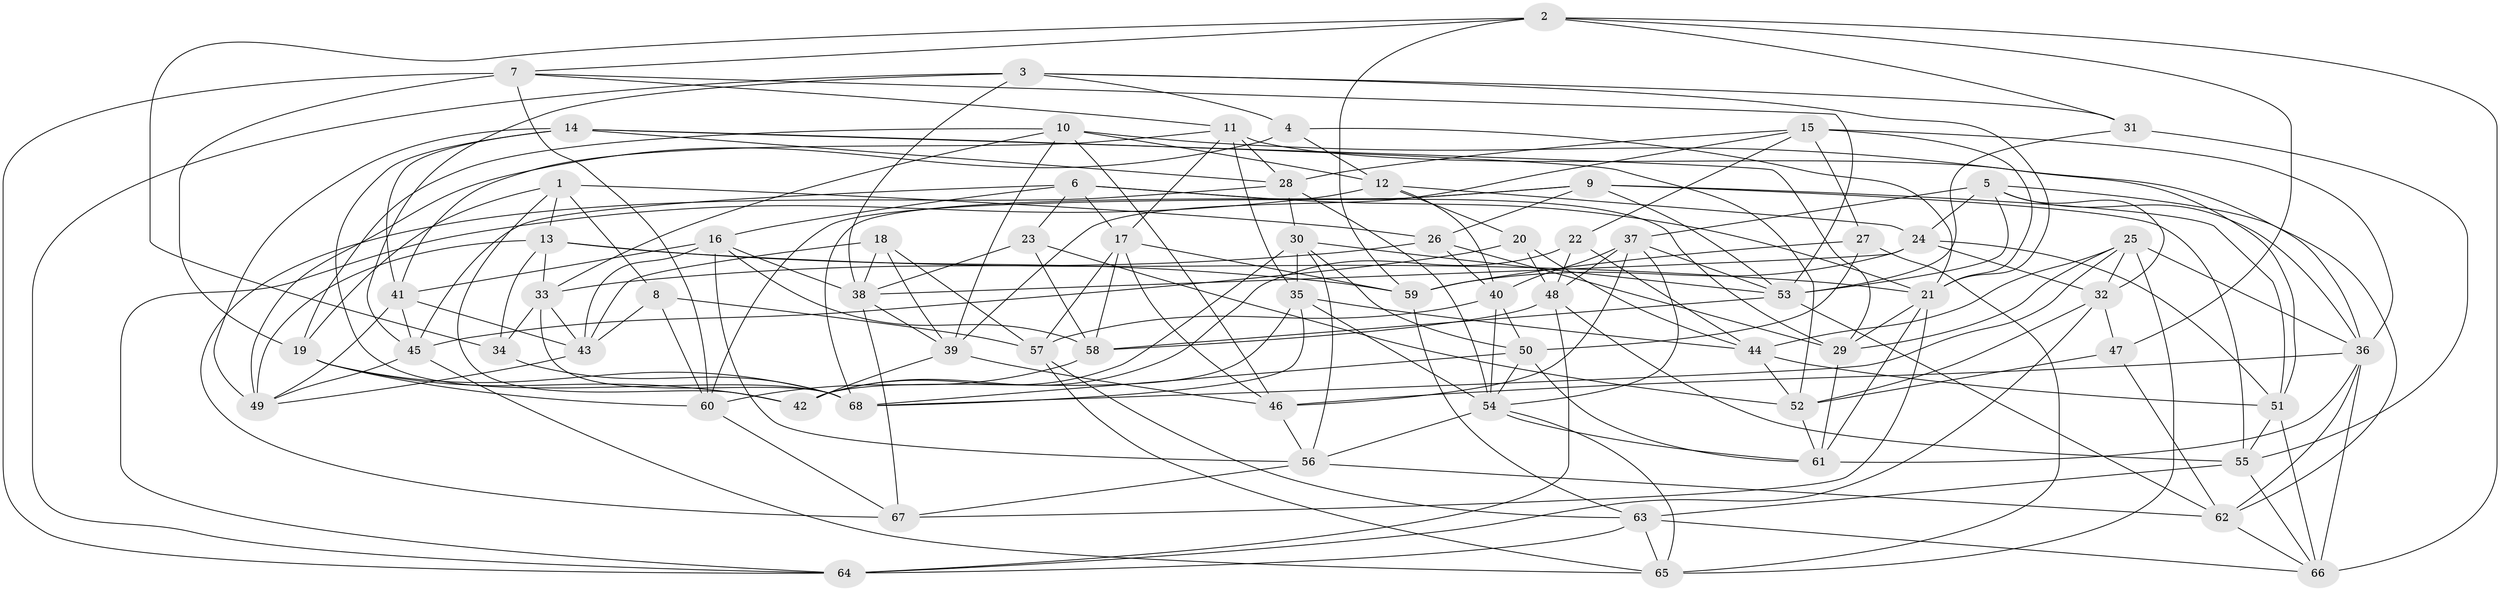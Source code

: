 // original degree distribution, {4: 1.0}
// Generated by graph-tools (version 1.1) at 2025/50/03/09/25 03:50:49]
// undirected, 68 vertices, 198 edges
graph export_dot {
graph [start="1"]
  node [color=gray90,style=filled];
  1;
  2;
  3;
  4;
  5;
  6;
  7;
  8;
  9;
  10;
  11;
  12;
  13;
  14;
  15;
  16;
  17;
  18;
  19;
  20;
  21;
  22;
  23;
  24;
  25;
  26;
  27;
  28;
  29;
  30;
  31;
  32;
  33;
  34;
  35;
  36;
  37;
  38;
  39;
  40;
  41;
  42;
  43;
  44;
  45;
  46;
  47;
  48;
  49;
  50;
  51;
  52;
  53;
  54;
  55;
  56;
  57;
  58;
  59;
  60;
  61;
  62;
  63;
  64;
  65;
  66;
  67;
  68;
  1 -- 8 [weight=1.0];
  1 -- 13 [weight=1.0];
  1 -- 19 [weight=1.0];
  1 -- 26 [weight=2.0];
  1 -- 42 [weight=1.0];
  2 -- 7 [weight=1.0];
  2 -- 31 [weight=1.0];
  2 -- 34 [weight=1.0];
  2 -- 47 [weight=1.0];
  2 -- 59 [weight=1.0];
  2 -- 66 [weight=1.0];
  3 -- 4 [weight=1.0];
  3 -- 21 [weight=1.0];
  3 -- 31 [weight=1.0];
  3 -- 38 [weight=1.0];
  3 -- 45 [weight=1.0];
  3 -- 64 [weight=1.0];
  4 -- 12 [weight=1.0];
  4 -- 21 [weight=1.0];
  4 -- 49 [weight=1.0];
  5 -- 24 [weight=1.0];
  5 -- 32 [weight=1.0];
  5 -- 36 [weight=1.0];
  5 -- 37 [weight=1.0];
  5 -- 53 [weight=1.0];
  5 -- 62 [weight=1.0];
  6 -- 16 [weight=1.0];
  6 -- 17 [weight=1.0];
  6 -- 21 [weight=1.0];
  6 -- 23 [weight=1.0];
  6 -- 29 [weight=1.0];
  6 -- 45 [weight=1.0];
  7 -- 11 [weight=1.0];
  7 -- 19 [weight=1.0];
  7 -- 53 [weight=1.0];
  7 -- 60 [weight=1.0];
  7 -- 64 [weight=1.0];
  8 -- 43 [weight=1.0];
  8 -- 57 [weight=1.0];
  8 -- 60 [weight=1.0];
  9 -- 26 [weight=1.0];
  9 -- 51 [weight=1.0];
  9 -- 53 [weight=1.0];
  9 -- 55 [weight=1.0];
  9 -- 60 [weight=1.0];
  9 -- 68 [weight=1.0];
  10 -- 12 [weight=1.0];
  10 -- 19 [weight=1.0];
  10 -- 33 [weight=1.0];
  10 -- 36 [weight=1.0];
  10 -- 39 [weight=1.0];
  10 -- 46 [weight=1.0];
  11 -- 17 [weight=1.0];
  11 -- 28 [weight=1.0];
  11 -- 35 [weight=1.0];
  11 -- 41 [weight=1.0];
  11 -- 51 [weight=1.0];
  12 -- 20 [weight=1.0];
  12 -- 24 [weight=1.0];
  12 -- 40 [weight=1.0];
  12 -- 64 [weight=1.0];
  13 -- 21 [weight=1.0];
  13 -- 33 [weight=1.0];
  13 -- 34 [weight=1.0];
  13 -- 49 [weight=1.0];
  13 -- 59 [weight=1.0];
  14 -- 28 [weight=1.0];
  14 -- 29 [weight=1.0];
  14 -- 41 [weight=1.0];
  14 -- 49 [weight=1.0];
  14 -- 52 [weight=1.0];
  14 -- 68 [weight=1.0];
  15 -- 21 [weight=1.0];
  15 -- 22 [weight=1.0];
  15 -- 27 [weight=1.0];
  15 -- 28 [weight=1.0];
  15 -- 36 [weight=1.0];
  15 -- 39 [weight=1.0];
  16 -- 38 [weight=1.0];
  16 -- 41 [weight=1.0];
  16 -- 43 [weight=1.0];
  16 -- 56 [weight=1.0];
  16 -- 58 [weight=1.0];
  17 -- 46 [weight=1.0];
  17 -- 57 [weight=1.0];
  17 -- 58 [weight=1.0];
  17 -- 59 [weight=1.0];
  18 -- 38 [weight=1.0];
  18 -- 39 [weight=1.0];
  18 -- 43 [weight=1.0];
  18 -- 57 [weight=1.0];
  19 -- 42 [weight=1.0];
  19 -- 60 [weight=1.0];
  19 -- 68 [weight=1.0];
  20 -- 44 [weight=1.0];
  20 -- 45 [weight=1.0];
  20 -- 48 [weight=1.0];
  21 -- 29 [weight=1.0];
  21 -- 61 [weight=1.0];
  21 -- 67 [weight=1.0];
  22 -- 42 [weight=1.0];
  22 -- 44 [weight=1.0];
  22 -- 48 [weight=1.0];
  23 -- 38 [weight=1.0];
  23 -- 52 [weight=1.0];
  23 -- 58 [weight=1.0];
  24 -- 32 [weight=1.0];
  24 -- 38 [weight=1.0];
  24 -- 51 [weight=1.0];
  24 -- 59 [weight=1.0];
  25 -- 29 [weight=1.0];
  25 -- 32 [weight=1.0];
  25 -- 36 [weight=1.0];
  25 -- 44 [weight=1.0];
  25 -- 65 [weight=1.0];
  25 -- 68 [weight=1.0];
  26 -- 29 [weight=1.0];
  26 -- 33 [weight=1.0];
  26 -- 40 [weight=1.0];
  27 -- 50 [weight=1.0];
  27 -- 59 [weight=1.0];
  27 -- 65 [weight=1.0];
  28 -- 30 [weight=1.0];
  28 -- 54 [weight=1.0];
  28 -- 67 [weight=1.0];
  29 -- 61 [weight=1.0];
  30 -- 35 [weight=1.0];
  30 -- 42 [weight=1.0];
  30 -- 50 [weight=1.0];
  30 -- 53 [weight=1.0];
  30 -- 56 [weight=1.0];
  31 -- 53 [weight=1.0];
  31 -- 55 [weight=1.0];
  32 -- 47 [weight=1.0];
  32 -- 52 [weight=1.0];
  32 -- 64 [weight=1.0];
  33 -- 34 [weight=1.0];
  33 -- 43 [weight=1.0];
  33 -- 68 [weight=1.0];
  34 -- 68 [weight=1.0];
  35 -- 42 [weight=1.0];
  35 -- 44 [weight=1.0];
  35 -- 54 [weight=1.0];
  35 -- 68 [weight=1.0];
  36 -- 46 [weight=1.0];
  36 -- 61 [weight=1.0];
  36 -- 62 [weight=1.0];
  36 -- 66 [weight=1.0];
  37 -- 40 [weight=1.0];
  37 -- 46 [weight=1.0];
  37 -- 48 [weight=1.0];
  37 -- 53 [weight=1.0];
  37 -- 54 [weight=1.0];
  38 -- 39 [weight=1.0];
  38 -- 67 [weight=2.0];
  39 -- 42 [weight=1.0];
  39 -- 46 [weight=1.0];
  40 -- 50 [weight=1.0];
  40 -- 54 [weight=1.0];
  40 -- 57 [weight=1.0];
  41 -- 43 [weight=1.0];
  41 -- 45 [weight=1.0];
  41 -- 49 [weight=1.0];
  43 -- 49 [weight=1.0];
  44 -- 51 [weight=1.0];
  44 -- 52 [weight=1.0];
  45 -- 49 [weight=1.0];
  45 -- 65 [weight=1.0];
  46 -- 56 [weight=1.0];
  47 -- 52 [weight=1.0];
  47 -- 62 [weight=1.0];
  48 -- 55 [weight=1.0];
  48 -- 58 [weight=1.0];
  48 -- 64 [weight=1.0];
  50 -- 54 [weight=1.0];
  50 -- 61 [weight=1.0];
  50 -- 68 [weight=1.0];
  51 -- 55 [weight=1.0];
  51 -- 66 [weight=1.0];
  52 -- 61 [weight=1.0];
  53 -- 58 [weight=1.0];
  53 -- 62 [weight=1.0];
  54 -- 56 [weight=1.0];
  54 -- 61 [weight=1.0];
  54 -- 65 [weight=1.0];
  55 -- 63 [weight=1.0];
  55 -- 66 [weight=1.0];
  56 -- 62 [weight=1.0];
  56 -- 67 [weight=1.0];
  57 -- 63 [weight=1.0];
  57 -- 65 [weight=1.0];
  58 -- 60 [weight=1.0];
  59 -- 63 [weight=1.0];
  60 -- 67 [weight=1.0];
  62 -- 66 [weight=1.0];
  63 -- 64 [weight=1.0];
  63 -- 65 [weight=1.0];
  63 -- 66 [weight=1.0];
}
